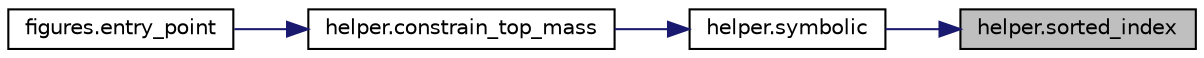 digraph "helper.sorted_index"
{
 // INTERACTIVE_SVG=YES
 // LATEX_PDF_SIZE
  edge [fontname="Helvetica",fontsize="10",labelfontname="Helvetica",labelfontsize="10"];
  node [fontname="Helvetica",fontsize="10",shape=record];
  rankdir="RL";
  Node1 [label="helper.sorted_index",height=0.2,width=0.4,color="black", fillcolor="grey75", style="filled", fontcolor="black",tooltip=" "];
  Node1 -> Node2 [dir="back",color="midnightblue",fontsize="10",style="solid",fontname="Helvetica"];
  Node2 [label="helper.symbolic",height=0.2,width=0.4,color="black", fillcolor="white", style="filled",URL="$namespacehelper.html#a050d854b5c66471454c6096274559f61",tooltip=" "];
  Node2 -> Node3 [dir="back",color="midnightblue",fontsize="10",style="solid",fontname="Helvetica"];
  Node3 [label="helper.constrain_top_mass",height=0.2,width=0.4,color="black", fillcolor="white", style="filled",URL="$namespacehelper.html#ac97f044c8d7cf2b58b2b44df1a74b652",tooltip=" "];
  Node3 -> Node4 [dir="back",color="midnightblue",fontsize="10",style="solid",fontname="Helvetica"];
  Node4 [label="figures.entry_point",height=0.2,width=0.4,color="black", fillcolor="white", style="filled",URL="$namespacefigures.html#a0f675134a908de3a789c674dd3cc17d4",tooltip=" "];
}
